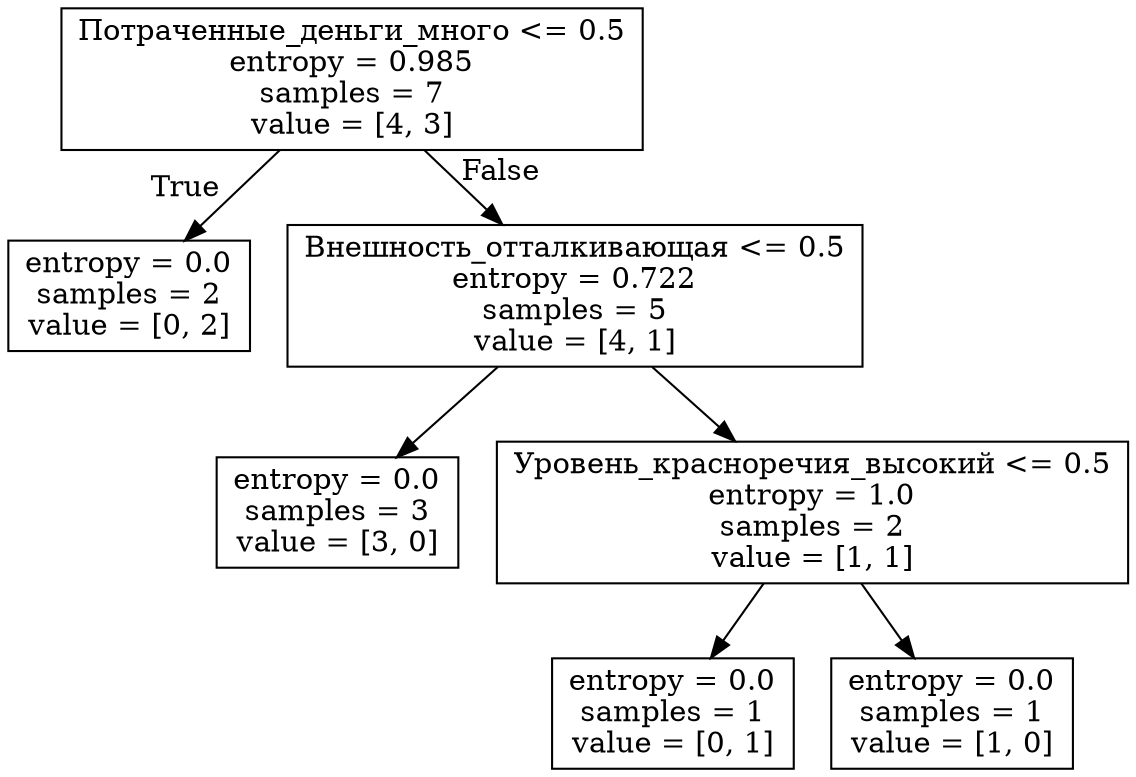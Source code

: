 digraph Tree {
node [shape=box] ;
0 [label="Потраченные_деньги_много <= 0.5\nentropy = 0.985\nsamples = 7\nvalue = [4, 3]"] ;
1 [label="entropy = 0.0\nsamples = 2\nvalue = [0, 2]"] ;
0 -> 1 [labeldistance=2.5, labelangle=45, headlabel="True"] ;
2 [label="Внешность_отталкивающая <= 0.5\nentropy = 0.722\nsamples = 5\nvalue = [4, 1]"] ;
0 -> 2 [labeldistance=2.5, labelangle=-45, headlabel="False"] ;
3 [label="entropy = 0.0\nsamples = 3\nvalue = [3, 0]"] ;
2 -> 3 ;
4 [label="Уровень_красноречия_высокий <= 0.5\nentropy = 1.0\nsamples = 2\nvalue = [1, 1]"] ;
2 -> 4 ;
5 [label="entropy = 0.0\nsamples = 1\nvalue = [0, 1]"] ;
4 -> 5 ;
6 [label="entropy = 0.0\nsamples = 1\nvalue = [1, 0]"] ;
4 -> 6 ;
}